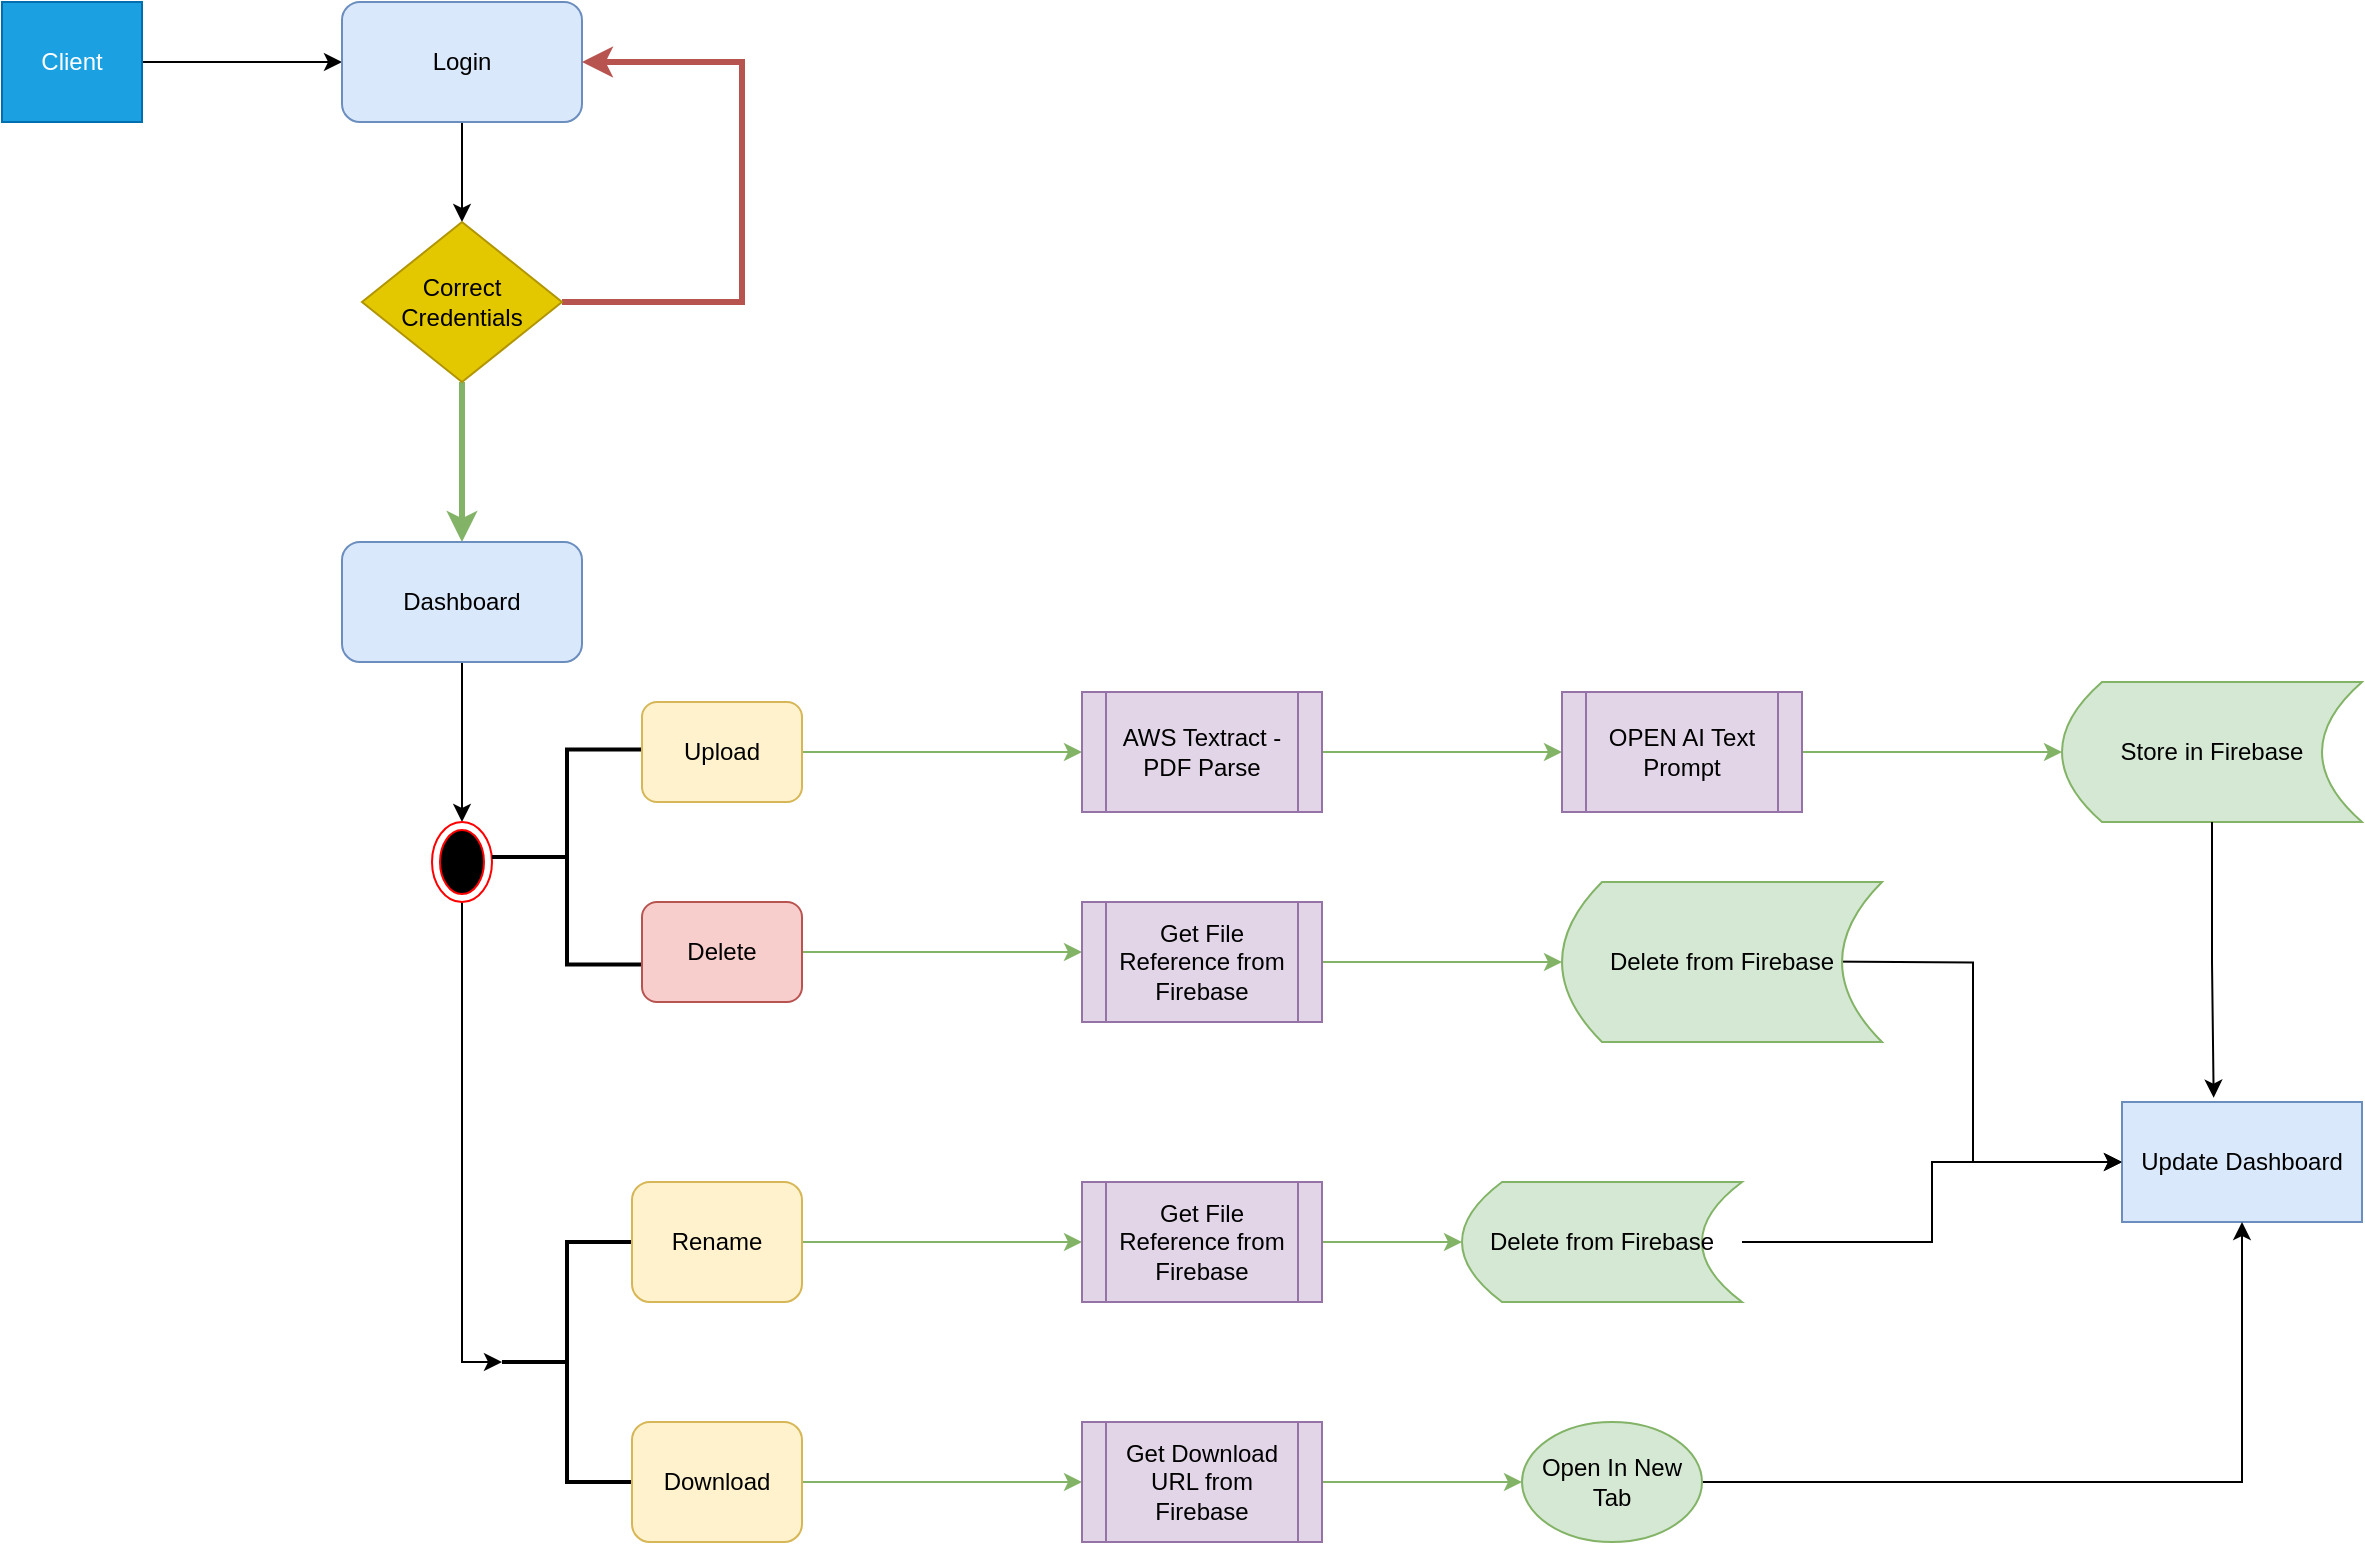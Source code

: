 <mxfile version="24.7.7">
  <diagram name="Page-1" id="dMsAy3-509p4cD3vuxN2">
    <mxGraphModel dx="2074" dy="1144" grid="1" gridSize="10" guides="1" tooltips="1" connect="1" arrows="1" fold="1" page="0" pageScale="1" pageWidth="827" pageHeight="1169" math="0" shadow="0">
      <root>
        <mxCell id="0" />
        <mxCell id="1" parent="0" />
        <mxCell id="d4nqi-X4kWTtvevNz48y-3" style="edgeStyle=orthogonalEdgeStyle;rounded=0;orthogonalLoop=1;jettySize=auto;html=1;" edge="1" parent="1" source="d4nqi-X4kWTtvevNz48y-1">
          <mxGeometry relative="1" as="geometry">
            <mxPoint x="250" y="80" as="targetPoint" />
          </mxGeometry>
        </mxCell>
        <mxCell id="d4nqi-X4kWTtvevNz48y-1" value="Client" style="rounded=0;whiteSpace=wrap;html=1;fillColor=#1ba1e2;fontColor=#ffffff;strokeColor=#006EAF;" vertex="1" parent="1">
          <mxGeometry x="80" y="50" width="70" height="60" as="geometry" />
        </mxCell>
        <mxCell id="d4nqi-X4kWTtvevNz48y-5" style="edgeStyle=orthogonalEdgeStyle;rounded=0;orthogonalLoop=1;jettySize=auto;html=1;" edge="1" parent="1" source="d4nqi-X4kWTtvevNz48y-4" target="d4nqi-X4kWTtvevNz48y-6">
          <mxGeometry relative="1" as="geometry">
            <mxPoint x="310" y="160" as="targetPoint" />
          </mxGeometry>
        </mxCell>
        <mxCell id="d4nqi-X4kWTtvevNz48y-4" value="Login" style="rounded=1;whiteSpace=wrap;html=1;fillColor=#dae8fc;strokeColor=#6c8ebf;" vertex="1" parent="1">
          <mxGeometry x="250" y="50" width="120" height="60" as="geometry" />
        </mxCell>
        <mxCell id="d4nqi-X4kWTtvevNz48y-7" style="edgeStyle=orthogonalEdgeStyle;rounded=0;orthogonalLoop=1;jettySize=auto;html=1;exitX=1;exitY=0.5;exitDx=0;exitDy=0;fillColor=#f8cecc;strokeColor=#b85450;entryX=1;entryY=0.5;entryDx=0;entryDy=0;strokeWidth=3;" edge="1" parent="1" source="d4nqi-X4kWTtvevNz48y-6" target="d4nqi-X4kWTtvevNz48y-4">
          <mxGeometry relative="1" as="geometry">
            <mxPoint x="380" y="80" as="targetPoint" />
            <mxPoint x="398" y="200" as="sourcePoint" />
            <Array as="points">
              <mxPoint x="450" y="200" />
              <mxPoint x="450" y="80" />
            </Array>
          </mxGeometry>
        </mxCell>
        <mxCell id="d4nqi-X4kWTtvevNz48y-11" style="edgeStyle=orthogonalEdgeStyle;rounded=0;orthogonalLoop=1;jettySize=auto;html=1;fillColor=#d5e8d4;strokeColor=#82b366;strokeWidth=3;" edge="1" parent="1" source="d4nqi-X4kWTtvevNz48y-6">
          <mxGeometry relative="1" as="geometry">
            <mxPoint x="310" y="320" as="targetPoint" />
            <Array as="points">
              <mxPoint x="310" y="300" />
              <mxPoint x="310" y="300" />
            </Array>
          </mxGeometry>
        </mxCell>
        <mxCell id="d4nqi-X4kWTtvevNz48y-6" value="Correct Credentials" style="rhombus;whiteSpace=wrap;html=1;fillColor=#e3c800;fontColor=#000000;strokeColor=#B09500;" vertex="1" parent="1">
          <mxGeometry x="260" y="160" width="100" height="80" as="geometry" />
        </mxCell>
        <mxCell id="d4nqi-X4kWTtvevNz48y-21" style="edgeStyle=orthogonalEdgeStyle;rounded=0;orthogonalLoop=1;jettySize=auto;html=1;entryX=0.5;entryY=0;entryDx=0;entryDy=0;" edge="1" parent="1" source="d4nqi-X4kWTtvevNz48y-12" target="d4nqi-X4kWTtvevNz48y-15">
          <mxGeometry relative="1" as="geometry" />
        </mxCell>
        <mxCell id="d4nqi-X4kWTtvevNz48y-12" value="Dashboard" style="rounded=1;whiteSpace=wrap;html=1;fillColor=#dae8fc;strokeColor=#6c8ebf;" vertex="1" parent="1">
          <mxGeometry x="250" y="320" width="120" height="60" as="geometry" />
        </mxCell>
        <mxCell id="d4nqi-X4kWTtvevNz48y-53" style="edgeStyle=orthogonalEdgeStyle;rounded=0;orthogonalLoop=1;jettySize=auto;html=1;entryX=0;entryY=0.5;entryDx=0;entryDy=0;entryPerimeter=0;" edge="1" parent="1" source="d4nqi-X4kWTtvevNz48y-15" target="d4nqi-X4kWTtvevNz48y-51">
          <mxGeometry relative="1" as="geometry">
            <mxPoint x="310" y="730" as="targetPoint" />
            <Array as="points">
              <mxPoint x="310" y="730" />
            </Array>
          </mxGeometry>
        </mxCell>
        <mxCell id="d4nqi-X4kWTtvevNz48y-15" value="" style="ellipse;html=1;shape=endState;fillColor=#000000;strokeColor=#ff0000;" vertex="1" parent="1">
          <mxGeometry x="295" y="460" width="30" height="40" as="geometry" />
        </mxCell>
        <mxCell id="d4nqi-X4kWTtvevNz48y-17" value="" style="strokeWidth=2;html=1;shape=mxgraph.flowchart.annotation_2;align=left;labelPosition=right;pointerEvents=1;" vertex="1" parent="1">
          <mxGeometry x="325" y="423.75" width="75" height="107.5" as="geometry" />
        </mxCell>
        <mxCell id="d4nqi-X4kWTtvevNz48y-32" style="edgeStyle=orthogonalEdgeStyle;rounded=0;orthogonalLoop=1;jettySize=auto;html=1;entryX=0;entryY=0.5;entryDx=0;entryDy=0;fillColor=#d5e8d4;strokeColor=#82b366;" edge="1" parent="1" source="d4nqi-X4kWTtvevNz48y-22" target="d4nqi-X4kWTtvevNz48y-29">
          <mxGeometry relative="1" as="geometry" />
        </mxCell>
        <mxCell id="d4nqi-X4kWTtvevNz48y-22" value="Upload" style="rounded=1;whiteSpace=wrap;html=1;fillColor=#fff2cc;strokeColor=#d6b656;" vertex="1" parent="1">
          <mxGeometry x="400" y="400" width="80" height="50" as="geometry" />
        </mxCell>
        <mxCell id="d4nqi-X4kWTtvevNz48y-35" style="edgeStyle=orthogonalEdgeStyle;rounded=0;orthogonalLoop=1;jettySize=auto;html=1;fillColor=#d5e8d4;strokeColor=#82b366;" edge="1" parent="1" source="d4nqi-X4kWTtvevNz48y-25">
          <mxGeometry relative="1" as="geometry">
            <mxPoint x="620" y="525" as="targetPoint" />
          </mxGeometry>
        </mxCell>
        <mxCell id="d4nqi-X4kWTtvevNz48y-25" value="Delete" style="rounded=1;whiteSpace=wrap;html=1;fillColor=#f8cecc;strokeColor=#b85450;" vertex="1" parent="1">
          <mxGeometry x="400" y="500" width="80" height="50" as="geometry" />
        </mxCell>
        <mxCell id="d4nqi-X4kWTtvevNz48y-33" style="edgeStyle=orthogonalEdgeStyle;rounded=0;orthogonalLoop=1;jettySize=auto;html=1;fillColor=#d5e8d4;strokeColor=#82b366;" edge="1" parent="1" source="d4nqi-X4kWTtvevNz48y-29" target="d4nqi-X4kWTtvevNz48y-31">
          <mxGeometry relative="1" as="geometry" />
        </mxCell>
        <mxCell id="d4nqi-X4kWTtvevNz48y-29" value="AWS Textract - PDF Parse" style="shape=process;whiteSpace=wrap;html=1;backgroundOutline=1;fillColor=#e1d5e7;strokeColor=#9673a6;" vertex="1" parent="1">
          <mxGeometry x="620" y="395" width="120" height="60" as="geometry" />
        </mxCell>
        <mxCell id="d4nqi-X4kWTtvevNz48y-34" style="edgeStyle=orthogonalEdgeStyle;rounded=0;orthogonalLoop=1;jettySize=auto;html=1;fillColor=#d5e8d4;strokeColor=#82b366;" edge="1" parent="1" source="d4nqi-X4kWTtvevNz48y-31">
          <mxGeometry relative="1" as="geometry">
            <mxPoint x="1110" y="425" as="targetPoint" />
          </mxGeometry>
        </mxCell>
        <mxCell id="d4nqi-X4kWTtvevNz48y-31" value="OPEN AI Text Prompt" style="shape=process;whiteSpace=wrap;html=1;backgroundOutline=1;fillColor=#e1d5e7;strokeColor=#9673a6;" vertex="1" parent="1">
          <mxGeometry x="860" y="395" width="120" height="60" as="geometry" />
        </mxCell>
        <mxCell id="d4nqi-X4kWTtvevNz48y-38" value="Store in Firebase" style="shape=dataStorage;whiteSpace=wrap;html=1;fixedSize=1;fillColor=#d5e8d4;strokeColor=#82b366;" vertex="1" parent="1">
          <mxGeometry x="1110" y="390" width="150" height="70" as="geometry" />
        </mxCell>
        <mxCell id="d4nqi-X4kWTtvevNz48y-40" style="edgeStyle=orthogonalEdgeStyle;rounded=0;orthogonalLoop=1;jettySize=auto;html=1;fillColor=#d5e8d4;strokeColor=#82b366;" edge="1" parent="1" source="d4nqi-X4kWTtvevNz48y-39">
          <mxGeometry relative="1" as="geometry">
            <mxPoint x="860" y="530" as="targetPoint" />
          </mxGeometry>
        </mxCell>
        <mxCell id="d4nqi-X4kWTtvevNz48y-39" value="Get File Reference from Firebase" style="shape=process;whiteSpace=wrap;html=1;backgroundOutline=1;fillColor=#e1d5e7;strokeColor=#9673a6;" vertex="1" parent="1">
          <mxGeometry x="620" y="500" width="120" height="60" as="geometry" />
        </mxCell>
        <mxCell id="d4nqi-X4kWTtvevNz48y-45" style="edgeStyle=orthogonalEdgeStyle;rounded=0;orthogonalLoop=1;jettySize=auto;html=1;entryX=0;entryY=0.5;entryDx=0;entryDy=0;" edge="1" parent="1" target="d4nqi-X4kWTtvevNz48y-47">
          <mxGeometry relative="1" as="geometry">
            <mxPoint x="1086" y="650" as="targetPoint" />
            <mxPoint x="990" y="529.694" as="sourcePoint" />
          </mxGeometry>
        </mxCell>
        <mxCell id="d4nqi-X4kWTtvevNz48y-46" value="Delete from Firebase" style="shape=dataStorage;whiteSpace=wrap;html=1;fixedSize=1;fillColor=#d5e8d4;strokeColor=#82b366;" vertex="1" parent="1">
          <mxGeometry x="860" y="490" width="160" height="80" as="geometry" />
        </mxCell>
        <mxCell id="d4nqi-X4kWTtvevNz48y-47" value="Update Dash&lt;span style=&quot;background-color: initial;&quot;&gt;board&lt;/span&gt;" style="rounded=0;whiteSpace=wrap;html=1;fillColor=#dae8fc;strokeColor=#6c8ebf;" vertex="1" parent="1">
          <mxGeometry x="1140" y="600" width="120" height="60" as="geometry" />
        </mxCell>
        <mxCell id="d4nqi-X4kWTtvevNz48y-48" style="edgeStyle=orthogonalEdgeStyle;rounded=0;orthogonalLoop=1;jettySize=auto;html=1;entryX=0.382;entryY=-0.036;entryDx=0;entryDy=0;entryPerimeter=0;" edge="1" parent="1" source="d4nqi-X4kWTtvevNz48y-38" target="d4nqi-X4kWTtvevNz48y-47">
          <mxGeometry relative="1" as="geometry" />
        </mxCell>
        <mxCell id="d4nqi-X4kWTtvevNz48y-51" value="" style="strokeWidth=2;html=1;shape=mxgraph.flowchart.annotation_2;align=left;labelPosition=right;pointerEvents=1;rotation=0;" vertex="1" parent="1">
          <mxGeometry x="330" y="670" width="65" height="120" as="geometry" />
        </mxCell>
        <mxCell id="d4nqi-X4kWTtvevNz48y-59" style="edgeStyle=orthogonalEdgeStyle;rounded=0;orthogonalLoop=1;jettySize=auto;html=1;fillColor=#d5e8d4;strokeColor=#82b366;" edge="1" parent="1" source="d4nqi-X4kWTtvevNz48y-54" target="d4nqi-X4kWTtvevNz48y-56">
          <mxGeometry relative="1" as="geometry" />
        </mxCell>
        <mxCell id="d4nqi-X4kWTtvevNz48y-54" value="Rename" style="rounded=1;whiteSpace=wrap;html=1;fillColor=#fff2cc;strokeColor=#d6b656;" vertex="1" parent="1">
          <mxGeometry x="395" y="640" width="85" height="60" as="geometry" />
        </mxCell>
        <mxCell id="d4nqi-X4kWTtvevNz48y-61" style="edgeStyle=orthogonalEdgeStyle;rounded=0;orthogonalLoop=1;jettySize=auto;html=1;entryX=0;entryY=0.5;entryDx=0;entryDy=0;fillColor=#d5e8d4;strokeColor=#82b366;" edge="1" parent="1" source="d4nqi-X4kWTtvevNz48y-55" target="d4nqi-X4kWTtvevNz48y-58">
          <mxGeometry relative="1" as="geometry" />
        </mxCell>
        <mxCell id="d4nqi-X4kWTtvevNz48y-55" value="Download" style="rounded=1;whiteSpace=wrap;html=1;fillColor=#fff2cc;strokeColor=#d6b656;" vertex="1" parent="1">
          <mxGeometry x="395" y="760" width="85" height="60" as="geometry" />
        </mxCell>
        <mxCell id="d4nqi-X4kWTtvevNz48y-60" style="edgeStyle=orthogonalEdgeStyle;rounded=0;orthogonalLoop=1;jettySize=auto;html=1;entryX=0;entryY=0.5;entryDx=0;entryDy=0;fillColor=#d5e8d4;strokeColor=#82b366;" edge="1" parent="1" source="d4nqi-X4kWTtvevNz48y-56" target="d4nqi-X4kWTtvevNz48y-57">
          <mxGeometry relative="1" as="geometry" />
        </mxCell>
        <mxCell id="d4nqi-X4kWTtvevNz48y-56" value="Get File Reference from Firebase" style="shape=process;whiteSpace=wrap;html=1;backgroundOutline=1;fillColor=#e1d5e7;strokeColor=#9673a6;" vertex="1" parent="1">
          <mxGeometry x="620" y="640" width="120" height="60" as="geometry" />
        </mxCell>
        <mxCell id="d4nqi-X4kWTtvevNz48y-65" style="edgeStyle=orthogonalEdgeStyle;rounded=0;orthogonalLoop=1;jettySize=auto;html=1;entryX=0;entryY=0.5;entryDx=0;entryDy=0;" edge="1" parent="1" source="d4nqi-X4kWTtvevNz48y-57" target="d4nqi-X4kWTtvevNz48y-47">
          <mxGeometry relative="1" as="geometry">
            <mxPoint x="1030" y="750" as="targetPoint" />
          </mxGeometry>
        </mxCell>
        <mxCell id="d4nqi-X4kWTtvevNz48y-57" value="Delete from Firebase" style="shape=dataStorage;whiteSpace=wrap;html=1;fixedSize=1;fillColor=#d5e8d4;strokeColor=#82b366;" vertex="1" parent="1">
          <mxGeometry x="810" y="640" width="140" height="60" as="geometry" />
        </mxCell>
        <mxCell id="d4nqi-X4kWTtvevNz48y-63" style="edgeStyle=orthogonalEdgeStyle;rounded=0;orthogonalLoop=1;jettySize=auto;html=1;fillColor=#d5e8d4;strokeColor=#82b366;" edge="1" parent="1" source="d4nqi-X4kWTtvevNz48y-58" target="d4nqi-X4kWTtvevNz48y-62">
          <mxGeometry relative="1" as="geometry" />
        </mxCell>
        <mxCell id="d4nqi-X4kWTtvevNz48y-58" value="Get Download URL from Firebase" style="shape=process;whiteSpace=wrap;html=1;backgroundOutline=1;fillColor=#e1d5e7;strokeColor=#9673a6;" vertex="1" parent="1">
          <mxGeometry x="620" y="760" width="120" height="60" as="geometry" />
        </mxCell>
        <mxCell id="d4nqi-X4kWTtvevNz48y-64" style="edgeStyle=orthogonalEdgeStyle;rounded=0;orthogonalLoop=1;jettySize=auto;html=1;" edge="1" parent="1" source="d4nqi-X4kWTtvevNz48y-62" target="d4nqi-X4kWTtvevNz48y-47">
          <mxGeometry relative="1" as="geometry">
            <mxPoint x="1200" y="790" as="targetPoint" />
          </mxGeometry>
        </mxCell>
        <mxCell id="d4nqi-X4kWTtvevNz48y-62" value="Open In New Tab" style="ellipse;whiteSpace=wrap;html=1;fillColor=#d5e8d4;strokeColor=#82b366;" vertex="1" parent="1">
          <mxGeometry x="840" y="760" width="90" height="60" as="geometry" />
        </mxCell>
      </root>
    </mxGraphModel>
  </diagram>
</mxfile>
